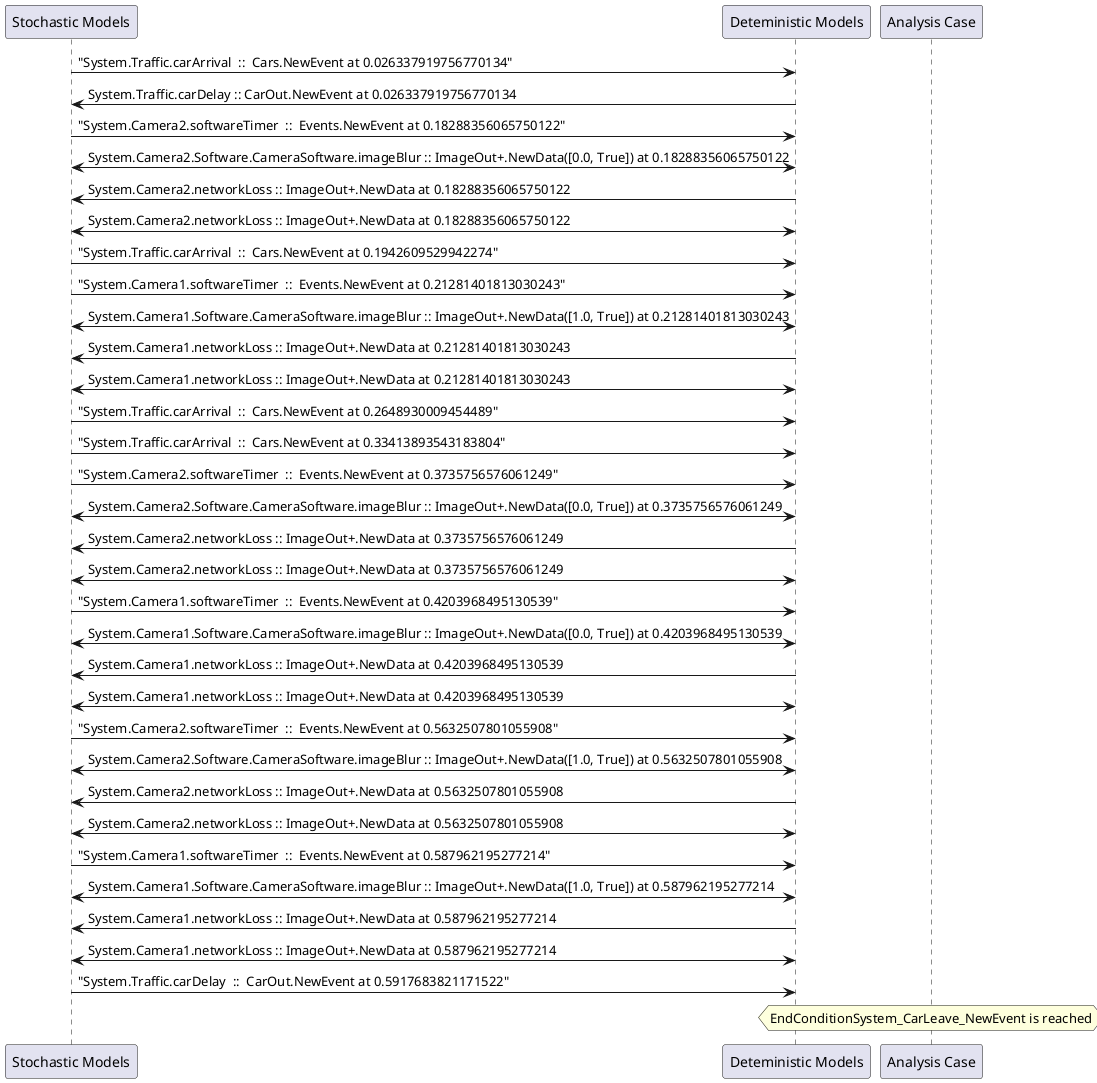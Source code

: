 
	@startuml
	participant "Stochastic Models" as stochmodel
	participant "Deteministic Models" as detmodel
	participant "Analysis Case" as analysis
	{36443_stop} stochmodel -> detmodel : "System.Traffic.carArrival  ::  Cars.NewEvent at 0.026337919756770134"
{36457_start} detmodel -> stochmodel : System.Traffic.carDelay :: CarOut.NewEvent at 0.026337919756770134
{36428_stop} stochmodel -> detmodel : "System.Camera2.softwareTimer  ::  Events.NewEvent at 0.18288356065750122"
detmodel <-> stochmodel : System.Camera2.Software.CameraSoftware.imageBlur :: ImageOut+.NewData([0.0, True]) at 0.18288356065750122
detmodel -> stochmodel : System.Camera2.networkLoss :: ImageOut+.NewData at 0.18288356065750122
detmodel <-> stochmodel : System.Camera2.networkLoss :: ImageOut+.NewData at 0.18288356065750122
{36444_stop} stochmodel -> detmodel : "System.Traffic.carArrival  ::  Cars.NewEvent at 0.1942609529942274"
{36412_stop} stochmodel -> detmodel : "System.Camera1.softwareTimer  ::  Events.NewEvent at 0.21281401813030243"
detmodel <-> stochmodel : System.Camera1.Software.CameraSoftware.imageBlur :: ImageOut+.NewData([1.0, True]) at 0.21281401813030243
detmodel -> stochmodel : System.Camera1.networkLoss :: ImageOut+.NewData at 0.21281401813030243
detmodel <-> stochmodel : System.Camera1.networkLoss :: ImageOut+.NewData at 0.21281401813030243
{36445_stop} stochmodel -> detmodel : "System.Traffic.carArrival  ::  Cars.NewEvent at 0.2648930009454489"
{36446_stop} stochmodel -> detmodel : "System.Traffic.carArrival  ::  Cars.NewEvent at 0.33413893543183804"
{36429_stop} stochmodel -> detmodel : "System.Camera2.softwareTimer  ::  Events.NewEvent at 0.3735756576061249"
detmodel <-> stochmodel : System.Camera2.Software.CameraSoftware.imageBlur :: ImageOut+.NewData([0.0, True]) at 0.3735756576061249
detmodel -> stochmodel : System.Camera2.networkLoss :: ImageOut+.NewData at 0.3735756576061249
detmodel <-> stochmodel : System.Camera2.networkLoss :: ImageOut+.NewData at 0.3735756576061249
{36413_stop} stochmodel -> detmodel : "System.Camera1.softwareTimer  ::  Events.NewEvent at 0.4203968495130539"
detmodel <-> stochmodel : System.Camera1.Software.CameraSoftware.imageBlur :: ImageOut+.NewData([0.0, True]) at 0.4203968495130539
detmodel -> stochmodel : System.Camera1.networkLoss :: ImageOut+.NewData at 0.4203968495130539
detmodel <-> stochmodel : System.Camera1.networkLoss :: ImageOut+.NewData at 0.4203968495130539
{36430_stop} stochmodel -> detmodel : "System.Camera2.softwareTimer  ::  Events.NewEvent at 0.5632507801055908"
detmodel <-> stochmodel : System.Camera2.Software.CameraSoftware.imageBlur :: ImageOut+.NewData([1.0, True]) at 0.5632507801055908
detmodel -> stochmodel : System.Camera2.networkLoss :: ImageOut+.NewData at 0.5632507801055908
detmodel <-> stochmodel : System.Camera2.networkLoss :: ImageOut+.NewData at 0.5632507801055908
{36414_stop} stochmodel -> detmodel : "System.Camera1.softwareTimer  ::  Events.NewEvent at 0.587962195277214"
detmodel <-> stochmodel : System.Camera1.Software.CameraSoftware.imageBlur :: ImageOut+.NewData([1.0, True]) at 0.587962195277214
detmodel -> stochmodel : System.Camera1.networkLoss :: ImageOut+.NewData at 0.587962195277214
detmodel <-> stochmodel : System.Camera1.networkLoss :: ImageOut+.NewData at 0.587962195277214
{36457_stop} stochmodel -> detmodel : "System.Traffic.carDelay  ::  CarOut.NewEvent at 0.5917683821171522"
{36457_start} <-> {36457_stop} : delay
hnote over analysis 
EndConditionSystem_CarLeave_NewEvent is reached
endnote
@enduml